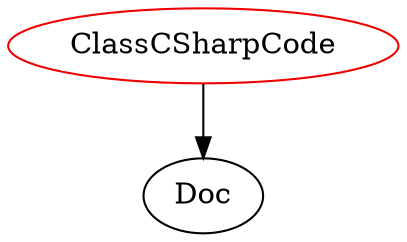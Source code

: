 digraph classcsharpcode{
ClassCSharpCode -> Doc;
ClassCSharpCode	[shape=oval, color=red2, label="ClassCSharpCode"];
}
